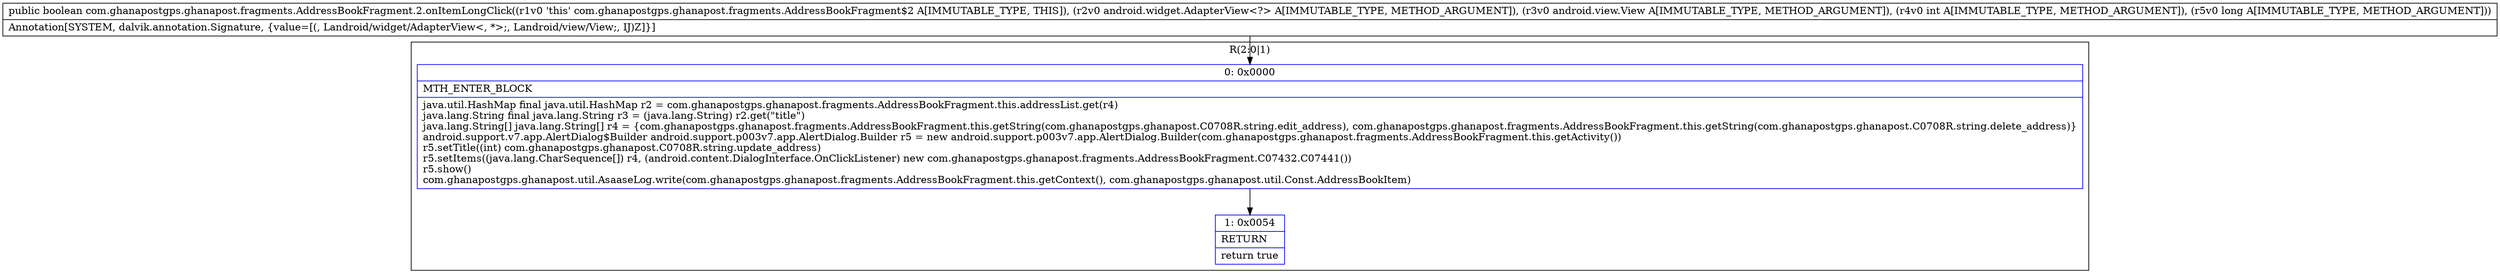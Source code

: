 digraph "CFG forcom.ghanapostgps.ghanapost.fragments.AddressBookFragment.2.onItemLongClick(Landroid\/widget\/AdapterView;Landroid\/view\/View;IJ)Z" {
subgraph cluster_Region_1078870929 {
label = "R(2:0|1)";
node [shape=record,color=blue];
Node_0 [shape=record,label="{0\:\ 0x0000|MTH_ENTER_BLOCK\l|java.util.HashMap final java.util.HashMap r2 = com.ghanapostgps.ghanapost.fragments.AddressBookFragment.this.addressList.get(r4)\ljava.lang.String final java.lang.String r3 = (java.lang.String) r2.get(\"title\")\ljava.lang.String[] java.lang.String[] r4 = \{com.ghanapostgps.ghanapost.fragments.AddressBookFragment.this.getString(com.ghanapostgps.ghanapost.C0708R.string.edit_address), com.ghanapostgps.ghanapost.fragments.AddressBookFragment.this.getString(com.ghanapostgps.ghanapost.C0708R.string.delete_address)\}\landroid.support.v7.app.AlertDialog$Builder android.support.p003v7.app.AlertDialog.Builder r5 = new android.support.p003v7.app.AlertDialog.Builder(com.ghanapostgps.ghanapost.fragments.AddressBookFragment.this.getActivity())\lr5.setTitle((int) com.ghanapostgps.ghanapost.C0708R.string.update_address)\lr5.setItems((java.lang.CharSequence[]) r4, (android.content.DialogInterface.OnClickListener) new com.ghanapostgps.ghanapost.fragments.AddressBookFragment.C07432.C07441())\lr5.show()\lcom.ghanapostgps.ghanapost.util.AsaaseLog.write(com.ghanapostgps.ghanapost.fragments.AddressBookFragment.this.getContext(), com.ghanapostgps.ghanapost.util.Const.AddressBookItem)\l}"];
Node_1 [shape=record,label="{1\:\ 0x0054|RETURN\l|return true\l}"];
}
MethodNode[shape=record,label="{public boolean com.ghanapostgps.ghanapost.fragments.AddressBookFragment.2.onItemLongClick((r1v0 'this' com.ghanapostgps.ghanapost.fragments.AddressBookFragment$2 A[IMMUTABLE_TYPE, THIS]), (r2v0 android.widget.AdapterView\<?\> A[IMMUTABLE_TYPE, METHOD_ARGUMENT]), (r3v0 android.view.View A[IMMUTABLE_TYPE, METHOD_ARGUMENT]), (r4v0 int A[IMMUTABLE_TYPE, METHOD_ARGUMENT]), (r5v0 long A[IMMUTABLE_TYPE, METHOD_ARGUMENT]))  | Annotation[SYSTEM, dalvik.annotation.Signature, \{value=[(, Landroid\/widget\/AdapterView\<, *\>;, Landroid\/view\/View;, IJ)Z]\}]\l}"];
MethodNode -> Node_0;
Node_0 -> Node_1;
}


